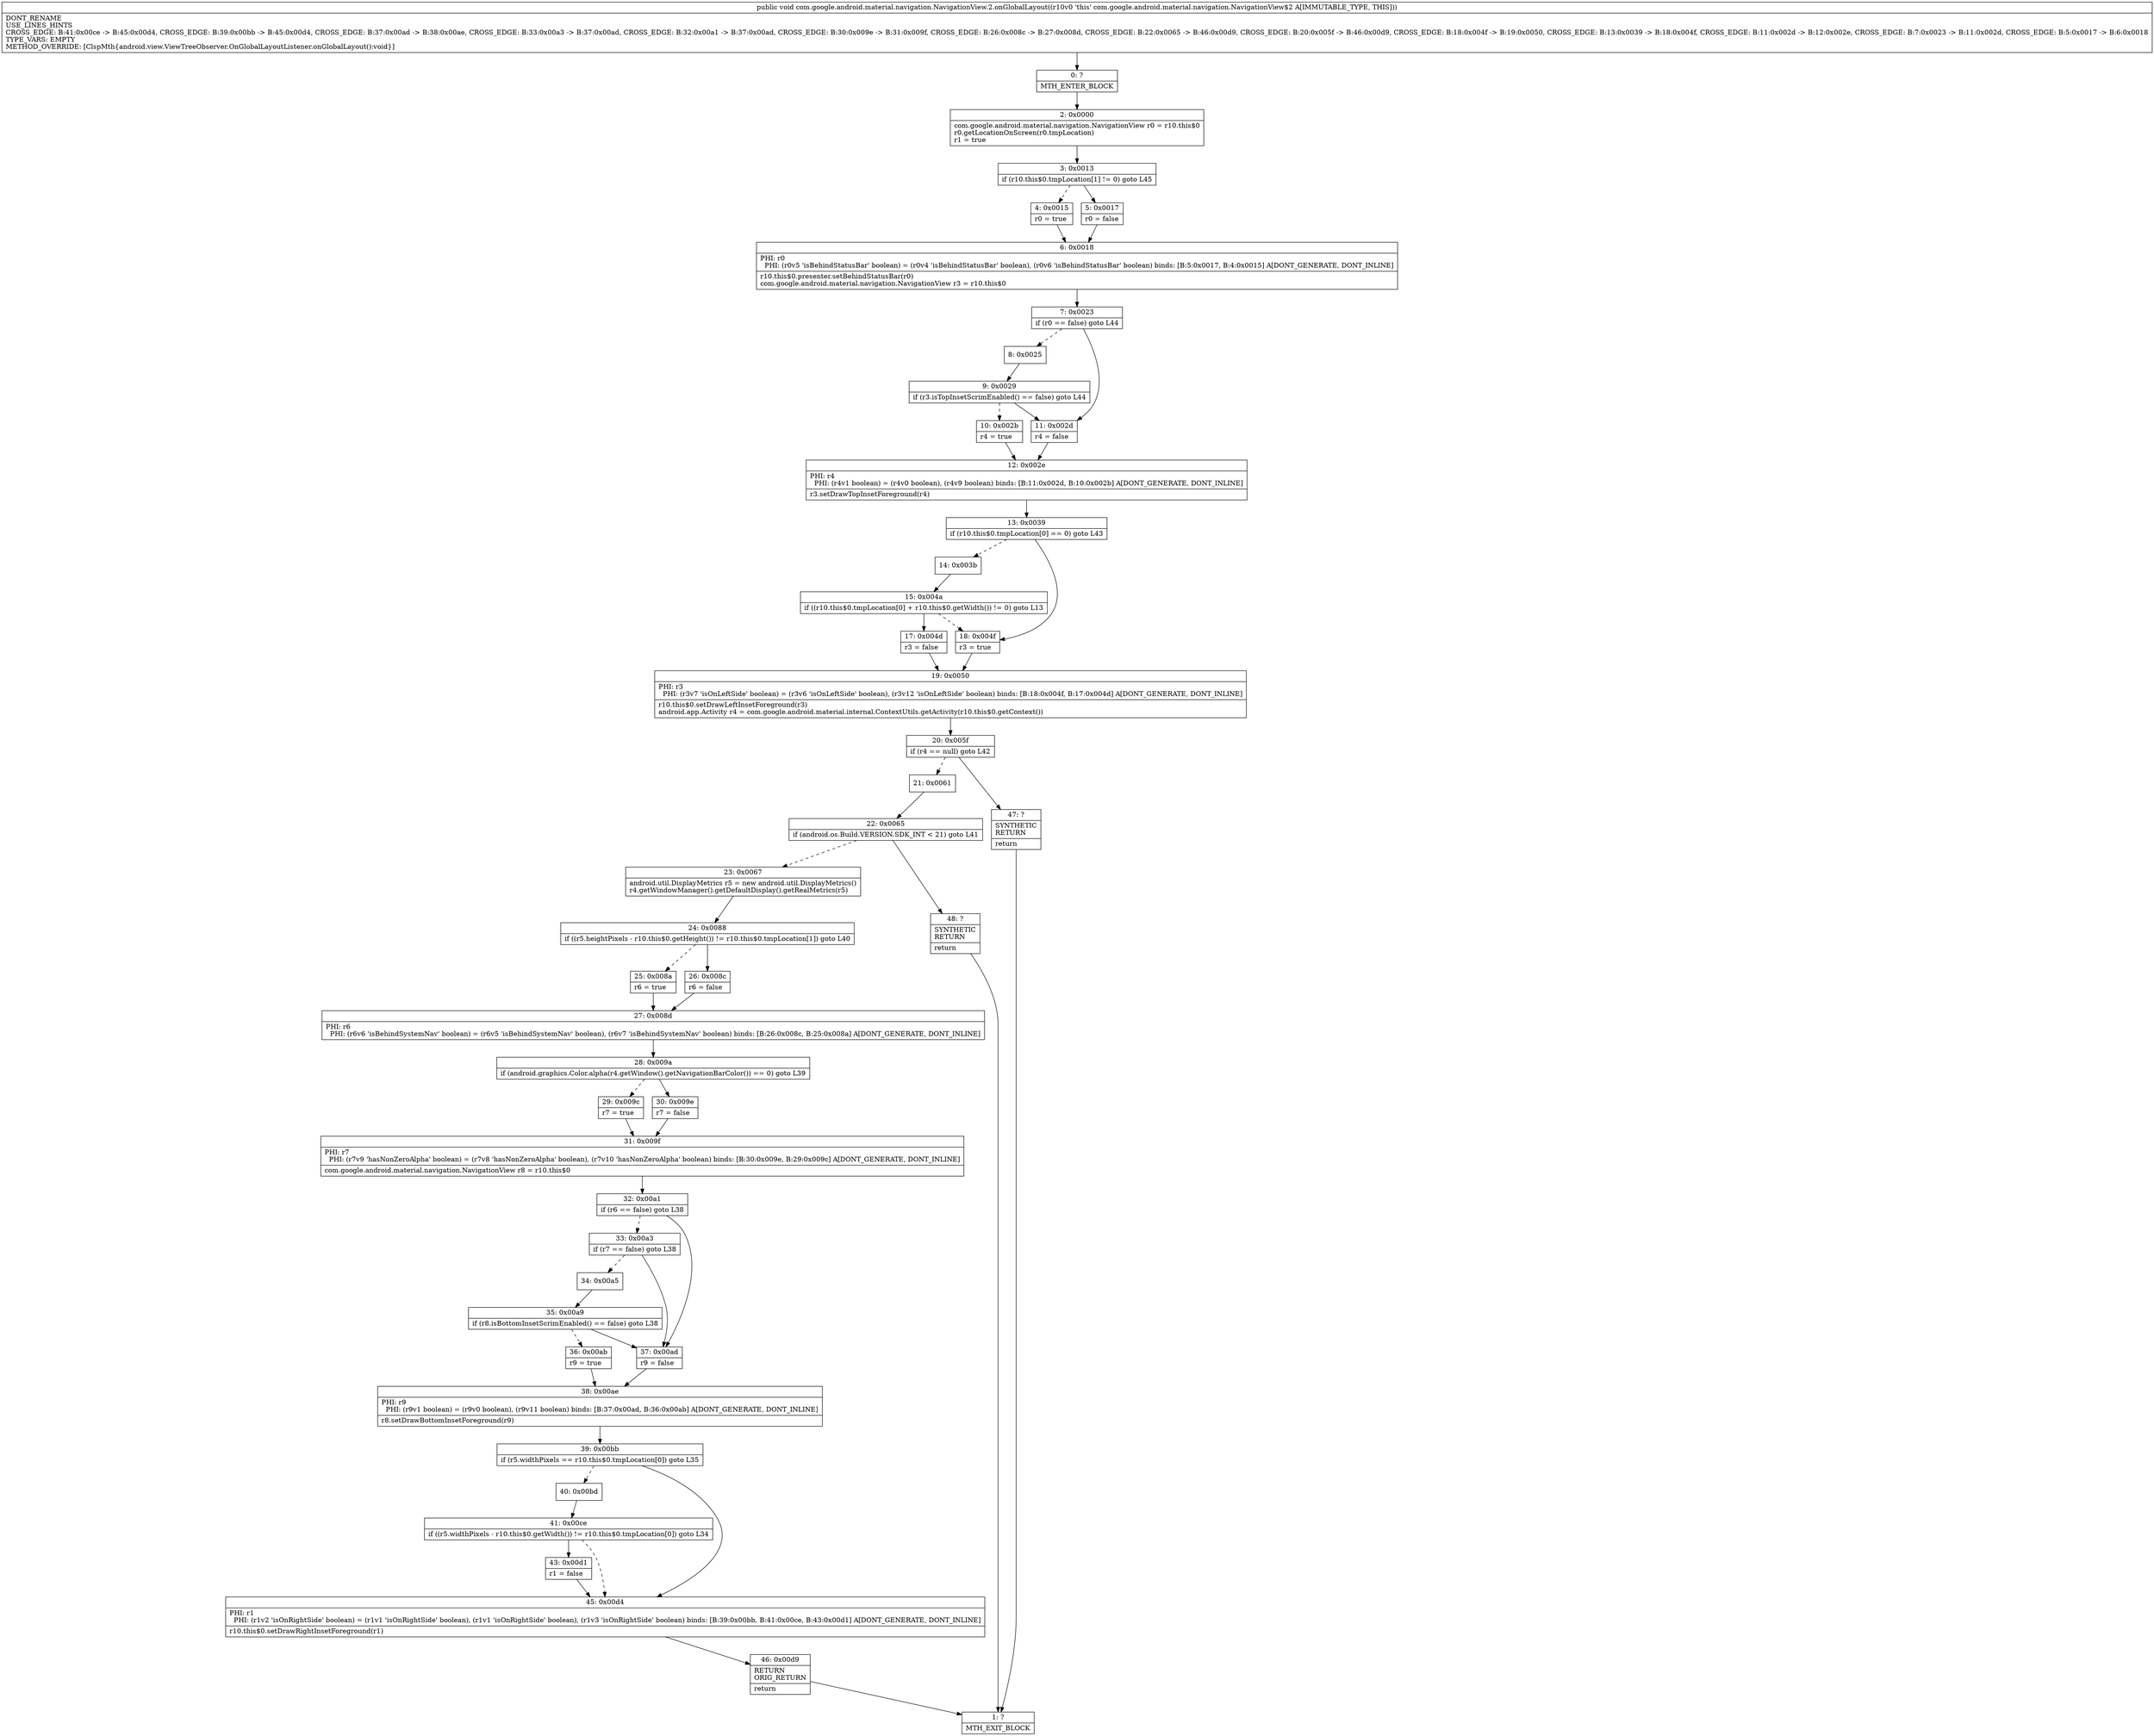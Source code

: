 digraph "CFG forcom.google.android.material.navigation.NavigationView.2.onGlobalLayout()V" {
Node_0 [shape=record,label="{0\:\ ?|MTH_ENTER_BLOCK\l}"];
Node_2 [shape=record,label="{2\:\ 0x0000|com.google.android.material.navigation.NavigationView r0 = r10.this$0\lr0.getLocationOnScreen(r0.tmpLocation)\lr1 = true\l}"];
Node_3 [shape=record,label="{3\:\ 0x0013|if (r10.this$0.tmpLocation[1] != 0) goto L45\l}"];
Node_4 [shape=record,label="{4\:\ 0x0015|r0 = true\l}"];
Node_6 [shape=record,label="{6\:\ 0x0018|PHI: r0 \l  PHI: (r0v5 'isBehindStatusBar' boolean) = (r0v4 'isBehindStatusBar' boolean), (r0v6 'isBehindStatusBar' boolean) binds: [B:5:0x0017, B:4:0x0015] A[DONT_GENERATE, DONT_INLINE]\l|r10.this$0.presenter.setBehindStatusBar(r0)\lcom.google.android.material.navigation.NavigationView r3 = r10.this$0\l}"];
Node_7 [shape=record,label="{7\:\ 0x0023|if (r0 == false) goto L44\l}"];
Node_8 [shape=record,label="{8\:\ 0x0025}"];
Node_9 [shape=record,label="{9\:\ 0x0029|if (r3.isTopInsetScrimEnabled() == false) goto L44\l}"];
Node_10 [shape=record,label="{10\:\ 0x002b|r4 = true\l}"];
Node_12 [shape=record,label="{12\:\ 0x002e|PHI: r4 \l  PHI: (r4v1 boolean) = (r4v0 boolean), (r4v9 boolean) binds: [B:11:0x002d, B:10:0x002b] A[DONT_GENERATE, DONT_INLINE]\l|r3.setDrawTopInsetForeground(r4)\l}"];
Node_13 [shape=record,label="{13\:\ 0x0039|if (r10.this$0.tmpLocation[0] == 0) goto L43\l}"];
Node_14 [shape=record,label="{14\:\ 0x003b}"];
Node_15 [shape=record,label="{15\:\ 0x004a|if ((r10.this$0.tmpLocation[0] + r10.this$0.getWidth()) != 0) goto L13\l}"];
Node_17 [shape=record,label="{17\:\ 0x004d|r3 = false\l}"];
Node_19 [shape=record,label="{19\:\ 0x0050|PHI: r3 \l  PHI: (r3v7 'isOnLeftSide' boolean) = (r3v6 'isOnLeftSide' boolean), (r3v12 'isOnLeftSide' boolean) binds: [B:18:0x004f, B:17:0x004d] A[DONT_GENERATE, DONT_INLINE]\l|r10.this$0.setDrawLeftInsetForeground(r3)\landroid.app.Activity r4 = com.google.android.material.internal.ContextUtils.getActivity(r10.this$0.getContext())\l}"];
Node_20 [shape=record,label="{20\:\ 0x005f|if (r4 == null) goto L42\l}"];
Node_21 [shape=record,label="{21\:\ 0x0061}"];
Node_22 [shape=record,label="{22\:\ 0x0065|if (android.os.Build.VERSION.SDK_INT \< 21) goto L41\l}"];
Node_23 [shape=record,label="{23\:\ 0x0067|android.util.DisplayMetrics r5 = new android.util.DisplayMetrics()\lr4.getWindowManager().getDefaultDisplay().getRealMetrics(r5)\l}"];
Node_24 [shape=record,label="{24\:\ 0x0088|if ((r5.heightPixels \- r10.this$0.getHeight()) != r10.this$0.tmpLocation[1]) goto L40\l}"];
Node_25 [shape=record,label="{25\:\ 0x008a|r6 = true\l}"];
Node_27 [shape=record,label="{27\:\ 0x008d|PHI: r6 \l  PHI: (r6v6 'isBehindSystemNav' boolean) = (r6v5 'isBehindSystemNav' boolean), (r6v7 'isBehindSystemNav' boolean) binds: [B:26:0x008c, B:25:0x008a] A[DONT_GENERATE, DONT_INLINE]\l}"];
Node_28 [shape=record,label="{28\:\ 0x009a|if (android.graphics.Color.alpha(r4.getWindow().getNavigationBarColor()) == 0) goto L39\l}"];
Node_29 [shape=record,label="{29\:\ 0x009c|r7 = true\l}"];
Node_31 [shape=record,label="{31\:\ 0x009f|PHI: r7 \l  PHI: (r7v9 'hasNonZeroAlpha' boolean) = (r7v8 'hasNonZeroAlpha' boolean), (r7v10 'hasNonZeroAlpha' boolean) binds: [B:30:0x009e, B:29:0x009c] A[DONT_GENERATE, DONT_INLINE]\l|com.google.android.material.navigation.NavigationView r8 = r10.this$0\l}"];
Node_32 [shape=record,label="{32\:\ 0x00a1|if (r6 == false) goto L38\l}"];
Node_33 [shape=record,label="{33\:\ 0x00a3|if (r7 == false) goto L38\l}"];
Node_34 [shape=record,label="{34\:\ 0x00a5}"];
Node_35 [shape=record,label="{35\:\ 0x00a9|if (r8.isBottomInsetScrimEnabled() == false) goto L38\l}"];
Node_36 [shape=record,label="{36\:\ 0x00ab|r9 = true\l}"];
Node_38 [shape=record,label="{38\:\ 0x00ae|PHI: r9 \l  PHI: (r9v1 boolean) = (r9v0 boolean), (r9v11 boolean) binds: [B:37:0x00ad, B:36:0x00ab] A[DONT_GENERATE, DONT_INLINE]\l|r8.setDrawBottomInsetForeground(r9)\l}"];
Node_39 [shape=record,label="{39\:\ 0x00bb|if (r5.widthPixels == r10.this$0.tmpLocation[0]) goto L35\l}"];
Node_40 [shape=record,label="{40\:\ 0x00bd}"];
Node_41 [shape=record,label="{41\:\ 0x00ce|if ((r5.widthPixels \- r10.this$0.getWidth()) != r10.this$0.tmpLocation[0]) goto L34\l}"];
Node_43 [shape=record,label="{43\:\ 0x00d1|r1 = false\l}"];
Node_45 [shape=record,label="{45\:\ 0x00d4|PHI: r1 \l  PHI: (r1v2 'isOnRightSide' boolean) = (r1v1 'isOnRightSide' boolean), (r1v1 'isOnRightSide' boolean), (r1v3 'isOnRightSide' boolean) binds: [B:39:0x00bb, B:41:0x00ce, B:43:0x00d1] A[DONT_GENERATE, DONT_INLINE]\l|r10.this$0.setDrawRightInsetForeground(r1)\l}"];
Node_46 [shape=record,label="{46\:\ 0x00d9|RETURN\lORIG_RETURN\l|return\l}"];
Node_1 [shape=record,label="{1\:\ ?|MTH_EXIT_BLOCK\l}"];
Node_37 [shape=record,label="{37\:\ 0x00ad|r9 = false\l}"];
Node_30 [shape=record,label="{30\:\ 0x009e|r7 = false\l}"];
Node_26 [shape=record,label="{26\:\ 0x008c|r6 = false\l}"];
Node_48 [shape=record,label="{48\:\ ?|SYNTHETIC\lRETURN\l|return\l}"];
Node_47 [shape=record,label="{47\:\ ?|SYNTHETIC\lRETURN\l|return\l}"];
Node_18 [shape=record,label="{18\:\ 0x004f|r3 = true\l}"];
Node_11 [shape=record,label="{11\:\ 0x002d|r4 = false\l}"];
Node_5 [shape=record,label="{5\:\ 0x0017|r0 = false\l}"];
MethodNode[shape=record,label="{public void com.google.android.material.navigation.NavigationView.2.onGlobalLayout((r10v0 'this' com.google.android.material.navigation.NavigationView$2 A[IMMUTABLE_TYPE, THIS]))  | DONT_RENAME\lUSE_LINES_HINTS\lCROSS_EDGE: B:41:0x00ce \-\> B:45:0x00d4, CROSS_EDGE: B:39:0x00bb \-\> B:45:0x00d4, CROSS_EDGE: B:37:0x00ad \-\> B:38:0x00ae, CROSS_EDGE: B:33:0x00a3 \-\> B:37:0x00ad, CROSS_EDGE: B:32:0x00a1 \-\> B:37:0x00ad, CROSS_EDGE: B:30:0x009e \-\> B:31:0x009f, CROSS_EDGE: B:26:0x008c \-\> B:27:0x008d, CROSS_EDGE: B:22:0x0065 \-\> B:46:0x00d9, CROSS_EDGE: B:20:0x005f \-\> B:46:0x00d9, CROSS_EDGE: B:18:0x004f \-\> B:19:0x0050, CROSS_EDGE: B:13:0x0039 \-\> B:18:0x004f, CROSS_EDGE: B:11:0x002d \-\> B:12:0x002e, CROSS_EDGE: B:7:0x0023 \-\> B:11:0x002d, CROSS_EDGE: B:5:0x0017 \-\> B:6:0x0018\lTYPE_VARS: EMPTY\lMETHOD_OVERRIDE: [ClspMth\{android.view.ViewTreeObserver.OnGlobalLayoutListener.onGlobalLayout():void\}]\l}"];
MethodNode -> Node_0;Node_0 -> Node_2;
Node_2 -> Node_3;
Node_3 -> Node_4[style=dashed];
Node_3 -> Node_5;
Node_4 -> Node_6;
Node_6 -> Node_7;
Node_7 -> Node_8[style=dashed];
Node_7 -> Node_11;
Node_8 -> Node_9;
Node_9 -> Node_10[style=dashed];
Node_9 -> Node_11;
Node_10 -> Node_12;
Node_12 -> Node_13;
Node_13 -> Node_14[style=dashed];
Node_13 -> Node_18;
Node_14 -> Node_15;
Node_15 -> Node_17;
Node_15 -> Node_18[style=dashed];
Node_17 -> Node_19;
Node_19 -> Node_20;
Node_20 -> Node_21[style=dashed];
Node_20 -> Node_47;
Node_21 -> Node_22;
Node_22 -> Node_23[style=dashed];
Node_22 -> Node_48;
Node_23 -> Node_24;
Node_24 -> Node_25[style=dashed];
Node_24 -> Node_26;
Node_25 -> Node_27;
Node_27 -> Node_28;
Node_28 -> Node_29[style=dashed];
Node_28 -> Node_30;
Node_29 -> Node_31;
Node_31 -> Node_32;
Node_32 -> Node_33[style=dashed];
Node_32 -> Node_37;
Node_33 -> Node_34[style=dashed];
Node_33 -> Node_37;
Node_34 -> Node_35;
Node_35 -> Node_36[style=dashed];
Node_35 -> Node_37;
Node_36 -> Node_38;
Node_38 -> Node_39;
Node_39 -> Node_40[style=dashed];
Node_39 -> Node_45;
Node_40 -> Node_41;
Node_41 -> Node_43;
Node_41 -> Node_45[style=dashed];
Node_43 -> Node_45;
Node_45 -> Node_46;
Node_46 -> Node_1;
Node_37 -> Node_38;
Node_30 -> Node_31;
Node_26 -> Node_27;
Node_48 -> Node_1;
Node_47 -> Node_1;
Node_18 -> Node_19;
Node_11 -> Node_12;
Node_5 -> Node_6;
}

